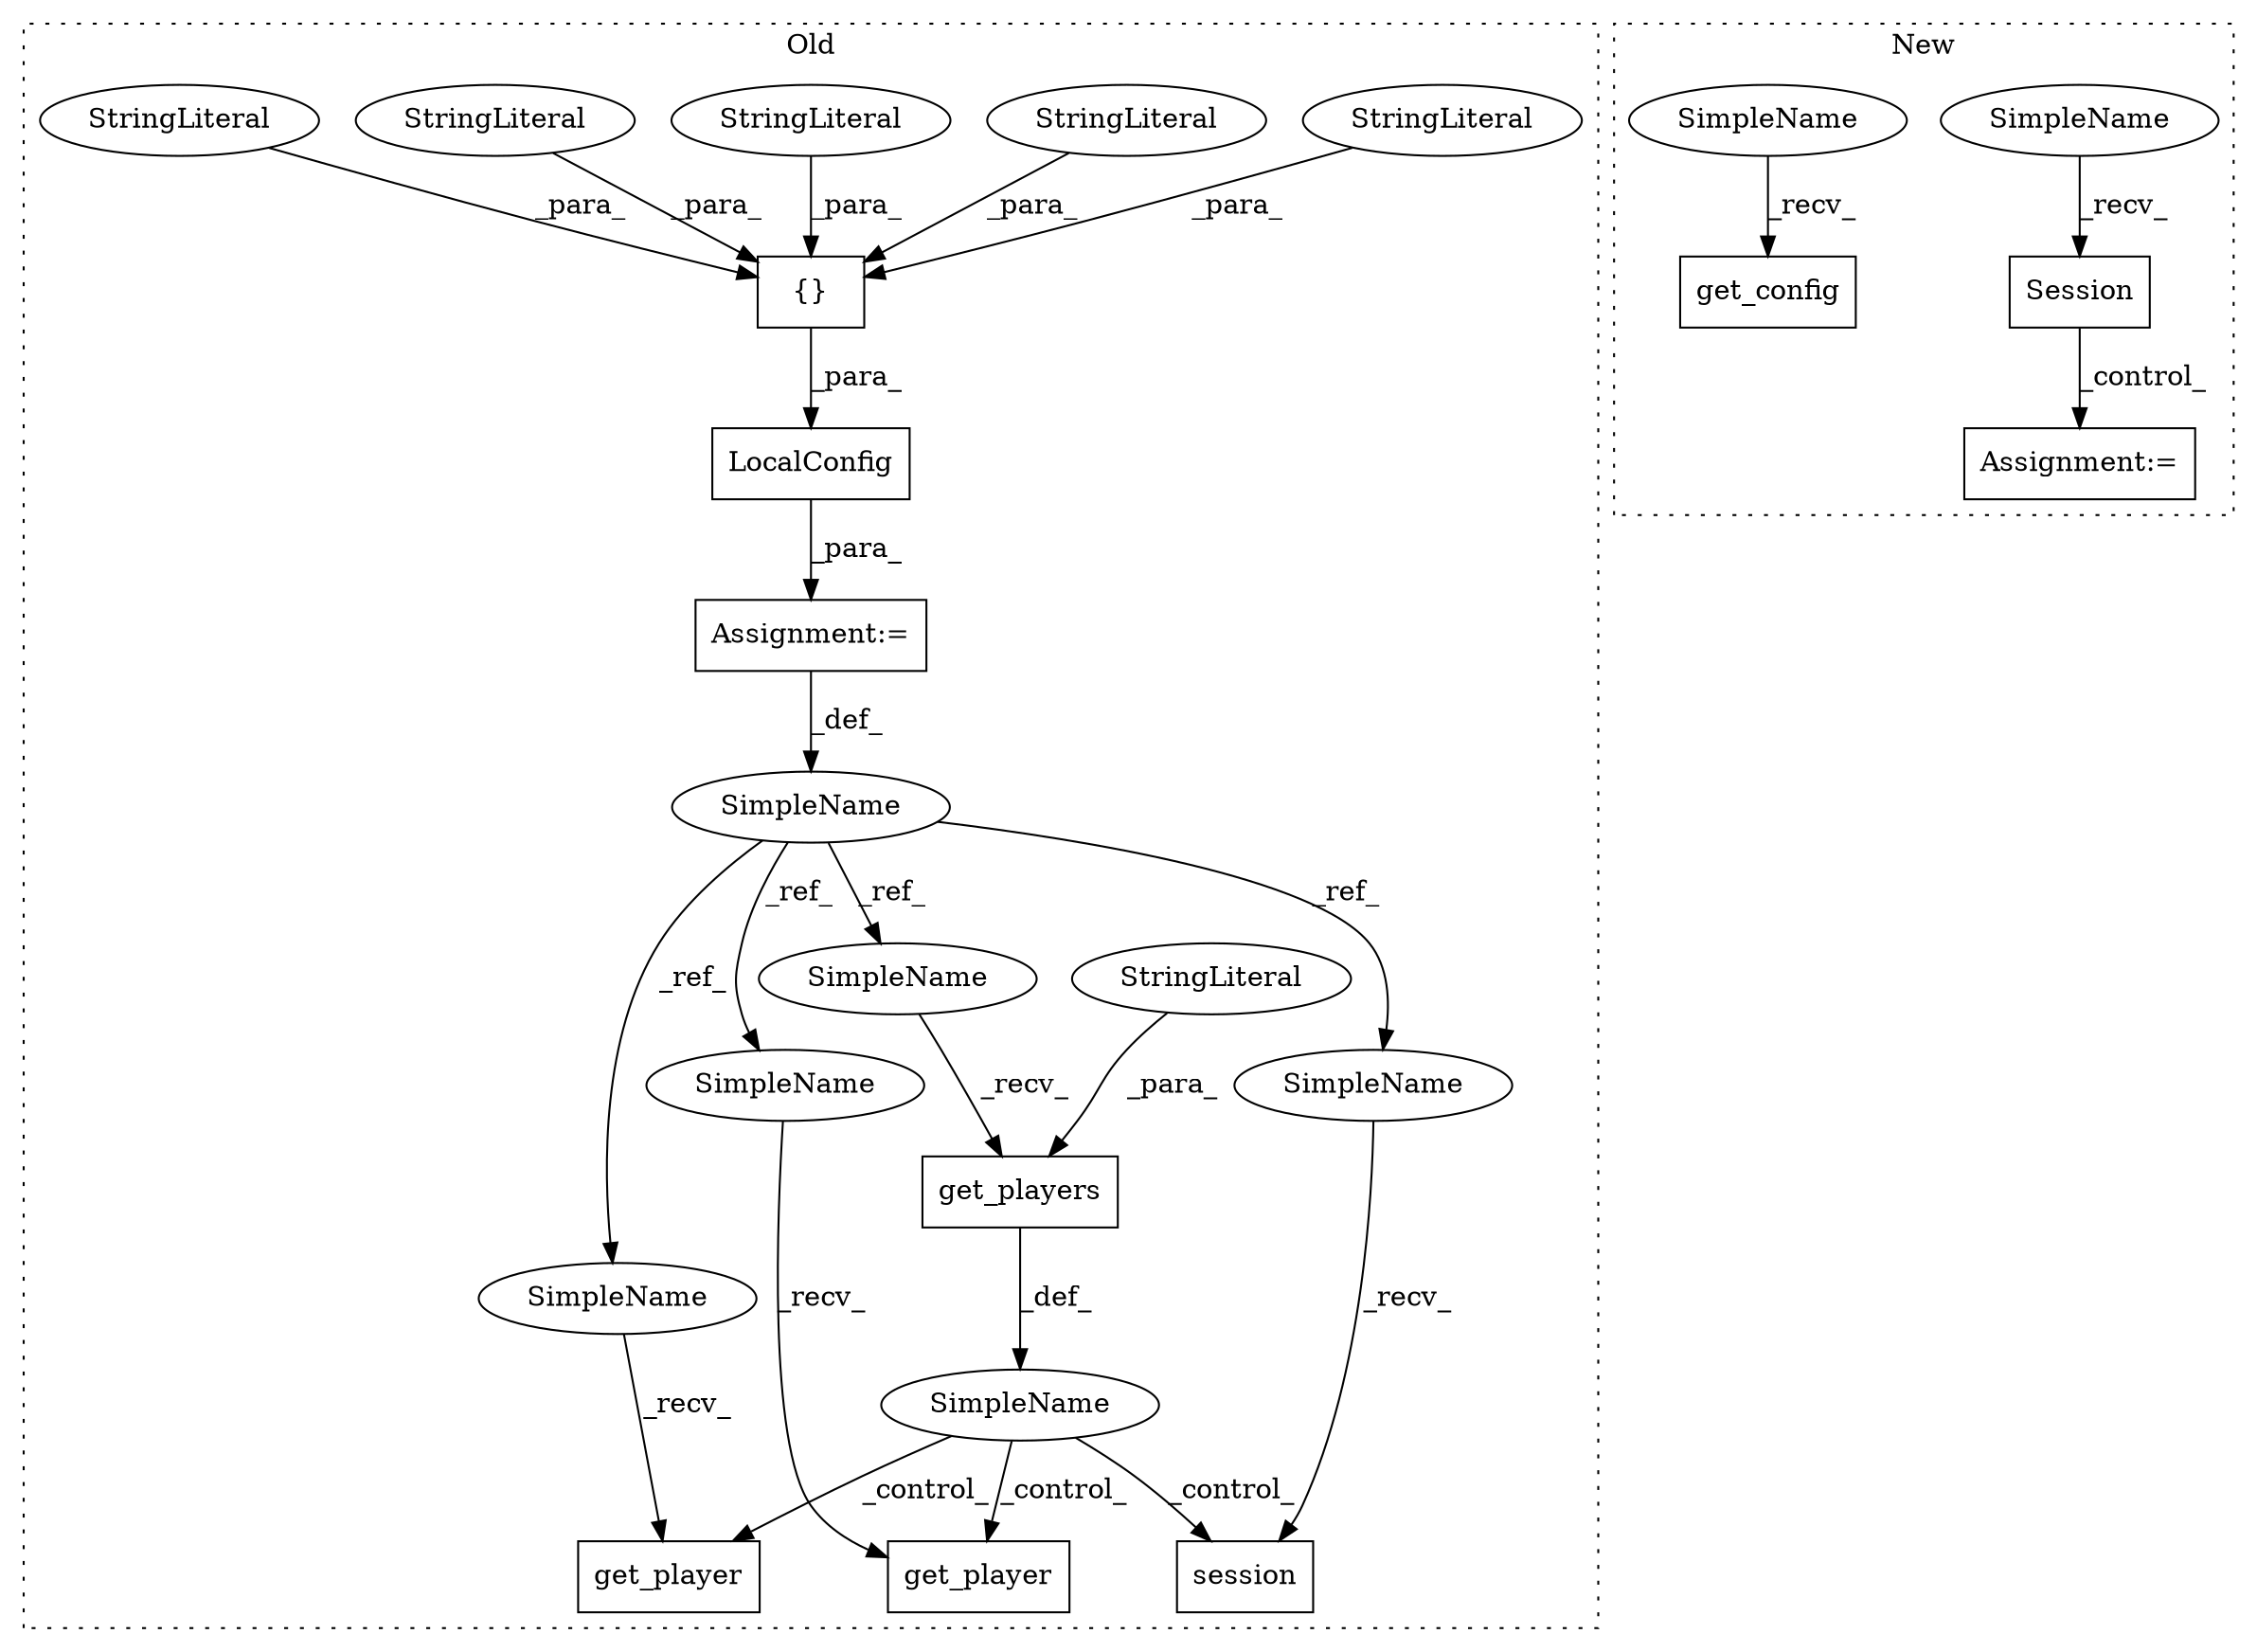 digraph G {
subgraph cluster0 {
1 [label="get_player" a="32" s="16053,16083" l="11,1" shape="box"];
4 [label="SimpleName" a="42" s="15472" l="6" shape="ellipse"];
5 [label="get_player" a="32" s="16132,16161" l="11,1" shape="box"];
6 [label="{}" a="4" s="15524,15601" l="1,1" shape="box"];
7 [label="LocalConfig" a="32" s="15500,15602" l="12,1" shape="box"];
8 [label="session" a="32" s="16243" l="9" shape="box"];
9 [label="SimpleName" a="42" s="" l="" shape="ellipse"];
10 [label="StringLiteral" a="45" s="15525" l="9" shape="ellipse"];
12 [label="StringLiteral" a="45" s="15535" l="9" shape="ellipse"];
13 [label="get_players" a="32" s="15661,15708" l="12,1" shape="box"];
14 [label="StringLiteral" a="45" s="15673" l="35" shape="ellipse"];
15 [label="StringLiteral" a="45" s="15563" l="19" shape="ellipse"];
16 [label="Assignment:=" a="7" s="15478" l="1" shape="box"];
17 [label="StringLiteral" a="45" s="15545" l="17" shape="ellipse"];
18 [label="StringLiteral" a="45" s="15583" l="18" shape="ellipse"];
19 [label="SimpleName" a="42" s="16125" l="6" shape="ellipse"];
20 [label="SimpleName" a="42" s="15654" l="6" shape="ellipse"];
21 [label="SimpleName" a="42" s="16046" l="6" shape="ellipse"];
22 [label="SimpleName" a="42" s="16236" l="6" shape="ellipse"];
label = "Old";
style="dotted";
}
subgraph cluster1 {
2 [label="Session" a="32" s="13979" l="9" shape="box"];
3 [label="get_config" a="32" s="13850" l="12" shape="box"];
11 [label="Assignment:=" a="7" s="14004" l="4" shape="box"];
23 [label="SimpleName" a="42" s="13958" l="20" shape="ellipse"];
24 [label="SimpleName" a="42" s="13829" l="20" shape="ellipse"];
label = "New";
style="dotted";
}
2 -> 11 [label="_control_"];
4 -> 21 [label="_ref_"];
4 -> 19 [label="_ref_"];
4 -> 20 [label="_ref_"];
4 -> 22 [label="_ref_"];
6 -> 7 [label="_para_"];
7 -> 16 [label="_para_"];
9 -> 1 [label="_control_"];
9 -> 5 [label="_control_"];
9 -> 8 [label="_control_"];
10 -> 6 [label="_para_"];
12 -> 6 [label="_para_"];
13 -> 9 [label="_def_"];
14 -> 13 [label="_para_"];
15 -> 6 [label="_para_"];
16 -> 4 [label="_def_"];
17 -> 6 [label="_para_"];
18 -> 6 [label="_para_"];
19 -> 5 [label="_recv_"];
20 -> 13 [label="_recv_"];
21 -> 1 [label="_recv_"];
22 -> 8 [label="_recv_"];
23 -> 2 [label="_recv_"];
24 -> 3 [label="_recv_"];
}